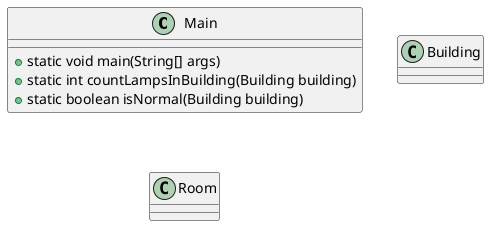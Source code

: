 @startuml

class Main {
    + static void main(String[] args)
    + static int countLampsInBuilding(Building building)
    + static boolean isNormal(Building building)
}

class Building {

}

class Room {

}

@enduml
